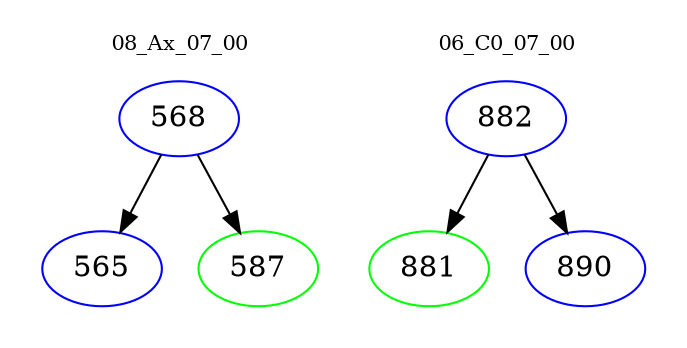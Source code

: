 digraph{
subgraph cluster_0 {
color = white
label = "08_Ax_07_00";
fontsize=10;
T0_568 [label="568", color="blue"]
T0_568 -> T0_565 [color="black"]
T0_565 [label="565", color="blue"]
T0_568 -> T0_587 [color="black"]
T0_587 [label="587", color="green"]
}
subgraph cluster_1 {
color = white
label = "06_C0_07_00";
fontsize=10;
T1_882 [label="882", color="blue"]
T1_882 -> T1_881 [color="black"]
T1_881 [label="881", color="green"]
T1_882 -> T1_890 [color="black"]
T1_890 [label="890", color="blue"]
}
}
